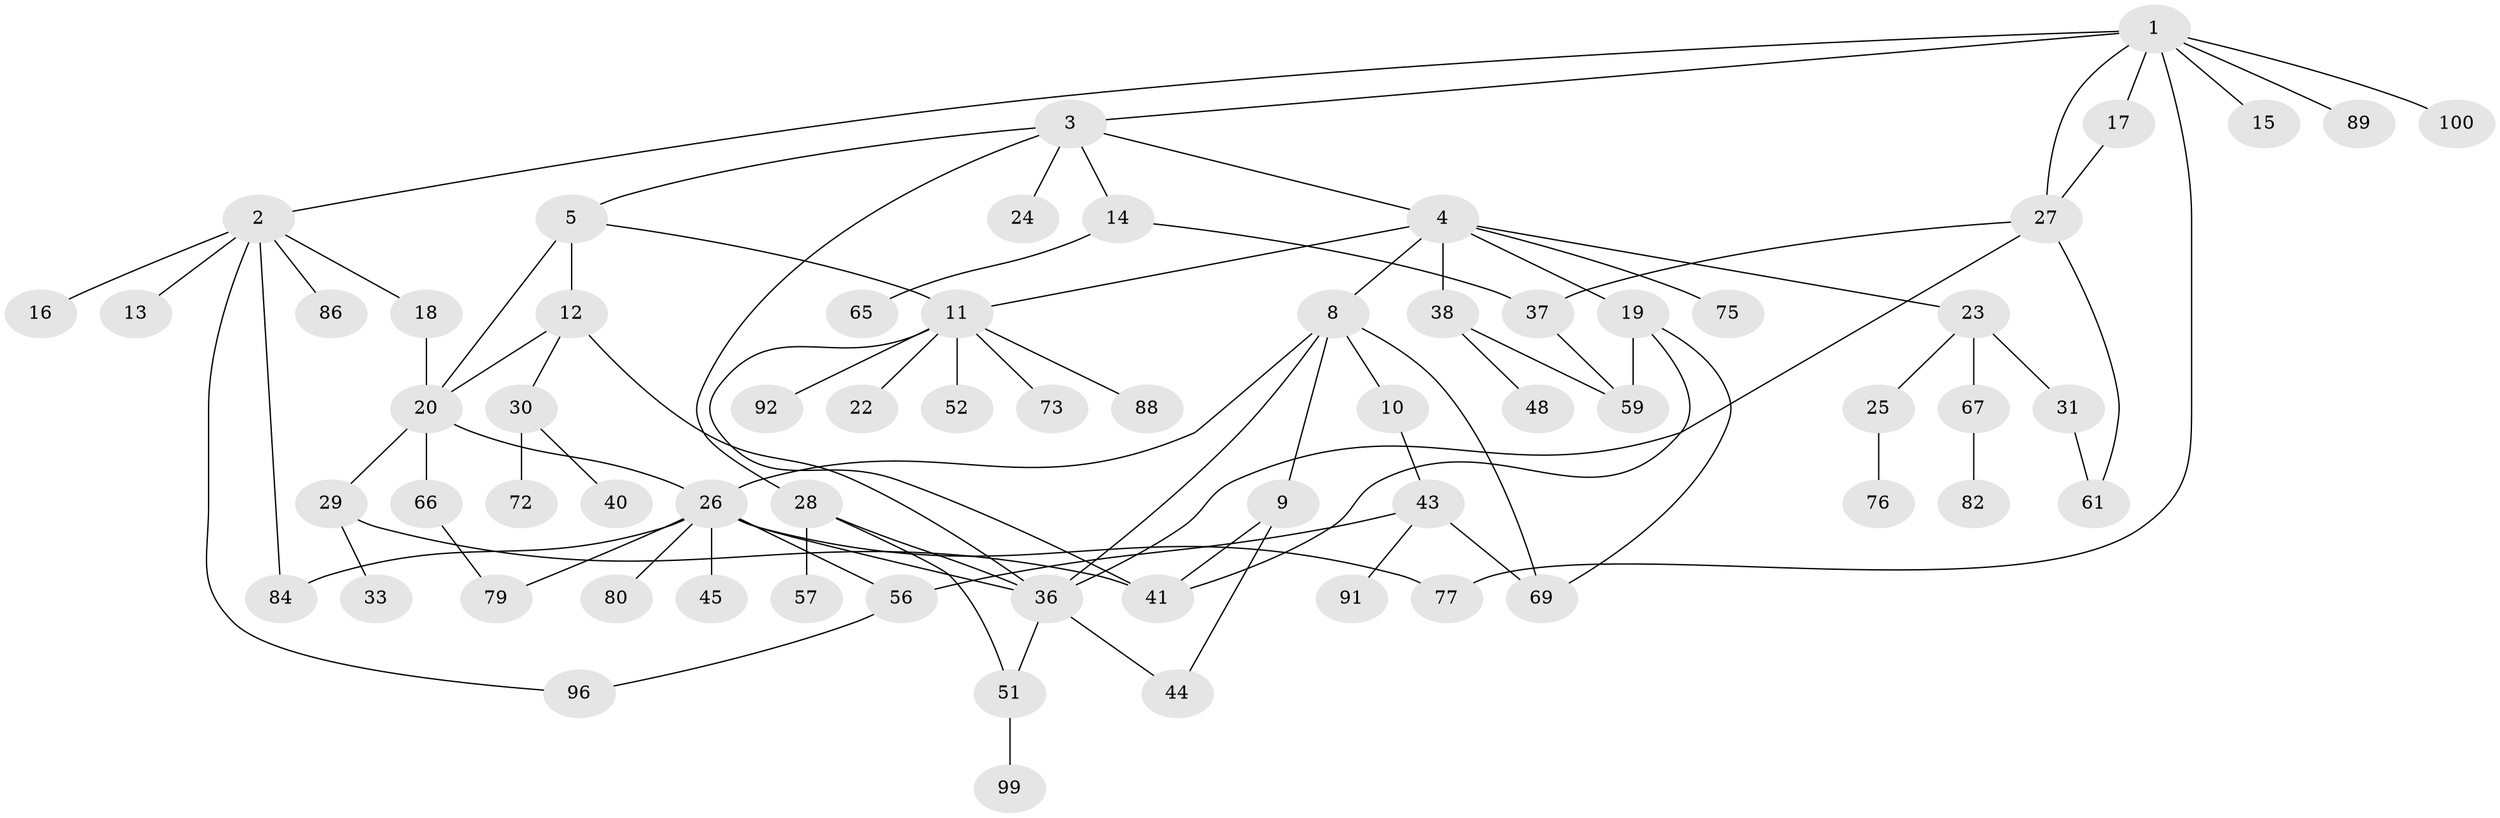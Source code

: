 // original degree distribution, {7: 0.02, 5: 0.06, 6: 0.03, 4: 0.07, 2: 0.31, 3: 0.2, 8: 0.01, 1: 0.3}
// Generated by graph-tools (version 1.1) at 2025/54/02/21/25 11:54:43]
// undirected, 65 vertices, 89 edges
graph export_dot {
graph [start="1"]
  node [color=gray90,style=filled];
  1 [super="+39"];
  2 [super="+6"];
  3;
  4 [super="+55"];
  5 [super="+7"];
  8 [super="+21"];
  9;
  10 [super="+35"];
  11 [super="+34"];
  12 [super="+68"];
  13 [super="+87"];
  14 [super="+60"];
  15 [super="+32"];
  16;
  17;
  18;
  19 [super="+78"];
  20 [super="+53"];
  22 [super="+58"];
  23 [super="+49"];
  24;
  25 [super="+50"];
  26 [super="+63"];
  27 [super="+62"];
  28 [super="+42"];
  29;
  30;
  31;
  33;
  36 [super="+46"];
  37;
  38 [super="+47"];
  40 [super="+54"];
  41 [super="+71"];
  43 [super="+94"];
  44;
  45;
  48;
  51;
  52;
  56;
  57;
  59 [super="+81"];
  61 [super="+64"];
  65 [super="+90"];
  66;
  67 [super="+74"];
  69 [super="+70"];
  72 [super="+85"];
  73;
  75;
  76;
  77 [super="+95"];
  79 [super="+97"];
  80;
  82 [super="+83"];
  84 [super="+93"];
  86;
  88 [super="+98"];
  89;
  91;
  92;
  96;
  99;
  100;
  1 -- 2;
  1 -- 3;
  1 -- 15;
  1 -- 17;
  1 -- 27;
  1 -- 89;
  1 -- 100;
  1 -- 77;
  2 -- 16;
  2 -- 18;
  2 -- 96;
  2 -- 84;
  2 -- 13;
  2 -- 86;
  3 -- 4;
  3 -- 5;
  3 -- 14;
  3 -- 24;
  3 -- 28;
  4 -- 8;
  4 -- 19;
  4 -- 23;
  4 -- 38;
  4 -- 75;
  4 -- 11;
  5 -- 11;
  5 -- 12;
  5 -- 20;
  8 -- 9;
  8 -- 10;
  8 -- 26;
  8 -- 36;
  8 -- 69;
  9 -- 44;
  9 -- 41;
  10 -- 43;
  11 -- 22;
  11 -- 52;
  11 -- 73;
  11 -- 88;
  11 -- 92;
  11 -- 41;
  12 -- 20;
  12 -- 30;
  12 -- 36;
  14 -- 37;
  14 -- 65;
  17 -- 27;
  18 -- 20;
  19 -- 41;
  19 -- 59;
  19 -- 69;
  20 -- 29;
  20 -- 66;
  20 -- 26;
  23 -- 25;
  23 -- 31;
  23 -- 67 [weight=2];
  25 -- 76;
  26 -- 45;
  26 -- 56;
  26 -- 36;
  26 -- 77;
  26 -- 80;
  26 -- 84;
  26 -- 79;
  27 -- 61;
  27 -- 36;
  27 -- 37;
  28 -- 57;
  28 -- 51;
  28 -- 36;
  29 -- 33;
  29 -- 41;
  30 -- 40;
  30 -- 72;
  31 -- 61;
  36 -- 44;
  36 -- 51;
  37 -- 59;
  38 -- 48;
  38 -- 59;
  43 -- 91;
  43 -- 56;
  43 -- 69;
  51 -- 99;
  56 -- 96;
  66 -- 79;
  67 -- 82;
}
